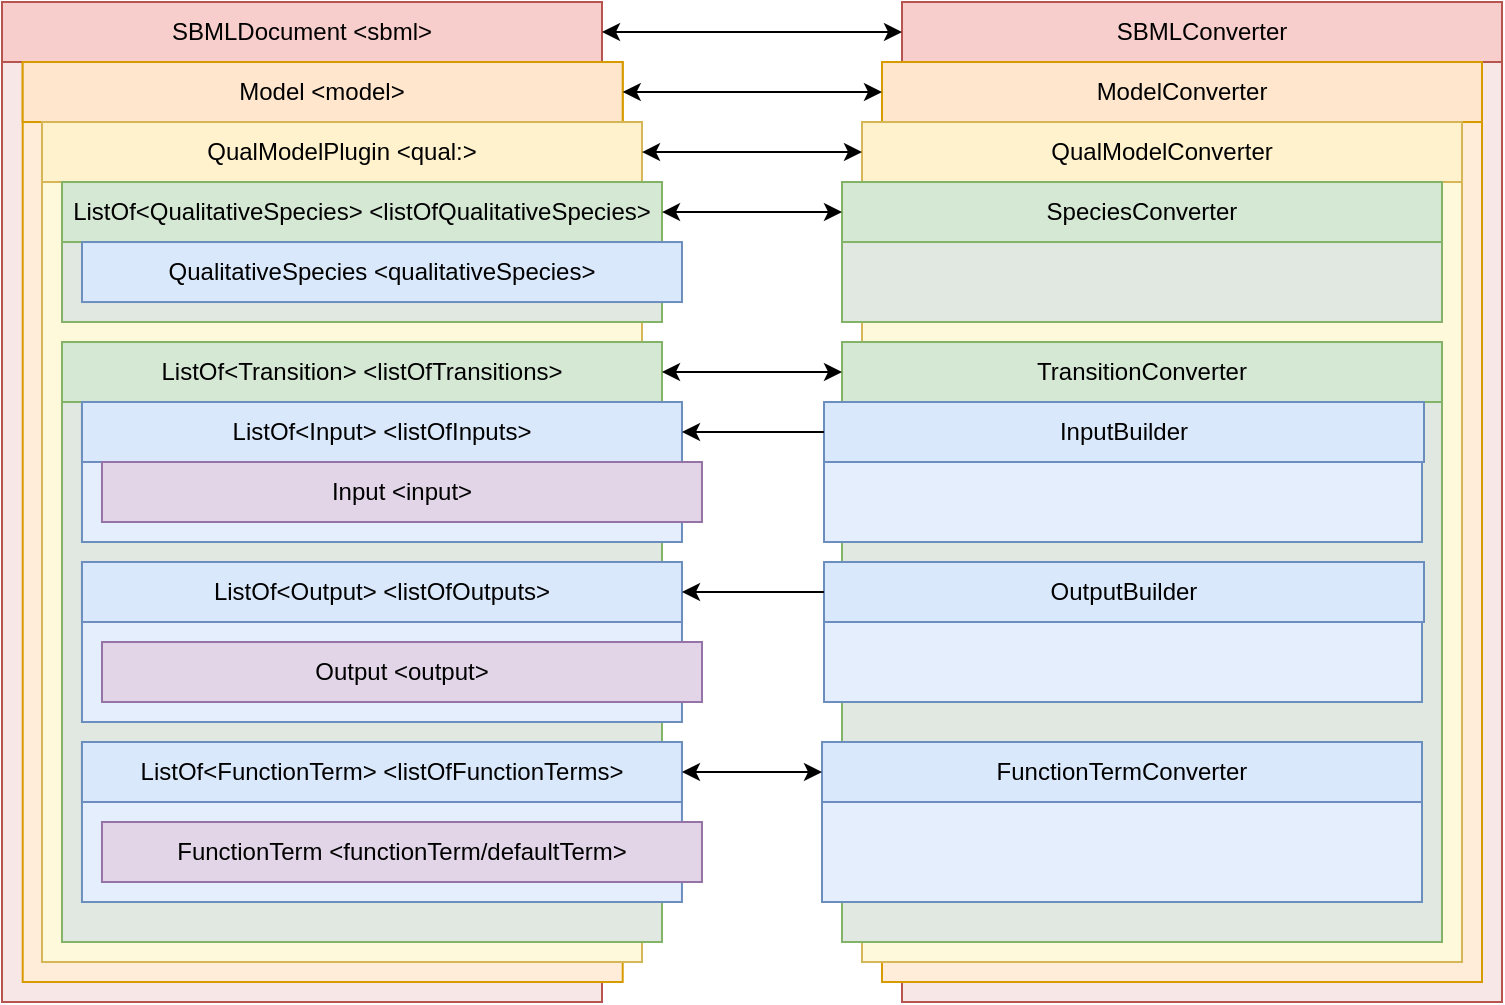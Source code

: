 <mxfile version="14.4.3" type="device"><diagram id="riHHIt9tEhmzPiRq0XXJ" name="Page-1"><mxGraphModel dx="750" dy="668" grid="1" gridSize="10" guides="1" tooltips="1" connect="1" arrows="1" fold="1" page="1" pageScale="1" pageWidth="827" pageHeight="583" math="0" shadow="0"><root><mxCell id="0"/><mxCell id="1" parent="0"/><mxCell id="tvaN9w_RloWRdu53Qm_D-22" value="" style="rounded=0;whiteSpace=wrap;html=1;strokeWidth=1;strokeColor=#b85450;fillColor=#F8E7E7;" parent="1" vertex="1"><mxGeometry x="39" y="20" width="300" height="500" as="geometry"/></mxCell><mxCell id="tvaN9w_RloWRdu53Qm_D-23" value="SBMLDocument &amp;lt;sbml&amp;gt;" style="rounded=0;whiteSpace=wrap;html=1;strokeWidth=1;fillColor=#f8cecc;strokeColor=#b85450;" parent="1" vertex="1"><mxGeometry x="39" y="20" width="300" height="30" as="geometry"/></mxCell><mxCell id="tvaN9w_RloWRdu53Qm_D-24" value="" style="rounded=0;whiteSpace=wrap;html=1;strokeWidth=1;strokeColor=#d79b00;fillColor=#FFEDD9;" parent="1" vertex="1"><mxGeometry x="49.35" y="50" width="300" height="460" as="geometry"/></mxCell><mxCell id="tvaN9w_RloWRdu53Qm_D-26" value="Model &amp;lt;model&amp;gt;" style="rounded=0;whiteSpace=wrap;html=1;strokeWidth=1;fillColor=#ffe6cc;strokeColor=#d79b00;" parent="1" vertex="1"><mxGeometry x="49.346" y="50.005" width="300" height="30" as="geometry"/></mxCell><mxCell id="tvaN9w_RloWRdu53Qm_D-27" value="" style="rounded=0;whiteSpace=wrap;html=1;strokeWidth=1;strokeColor=#d6b656;fillColor=#FFF9DB;" parent="1" vertex="1"><mxGeometry x="59" y="80.01" width="300" height="419.99" as="geometry"/></mxCell><mxCell id="tvaN9w_RloWRdu53Qm_D-28" value="QualModelPlugin &amp;lt;qual:&amp;gt;" style="rounded=0;whiteSpace=wrap;html=1;strokeWidth=1;fillColor=#fff2cc;strokeColor=#d6b656;" parent="1" vertex="1"><mxGeometry x="58.996" y="80.009" width="300" height="30" as="geometry"/></mxCell><mxCell id="tvaN9w_RloWRdu53Qm_D-29" value="" style="rounded=0;whiteSpace=wrap;html=1;strokeWidth=1;strokeColor=#82b366;fillColor=#E1E8E1;" parent="1" vertex="1"><mxGeometry x="69" y="110.02" width="300" height="69.98" as="geometry"/></mxCell><mxCell id="tvaN9w_RloWRdu53Qm_D-30" value="ListOf&amp;lt;QualitativeSpecies&amp;gt; &amp;lt;listOfQualitativeSpecies&amp;gt;" style="rounded=0;whiteSpace=wrap;html=1;strokeWidth=1;fillColor=#d5e8d4;strokeColor=#82b366;" parent="1" vertex="1"><mxGeometry x="69.002" y="110.014" width="300" height="30" as="geometry"/></mxCell><mxCell id="tvaN9w_RloWRdu53Qm_D-31" value="" style="rounded=0;whiteSpace=wrap;html=1;strokeWidth=1;fillColor=#E1E8E1;strokeColor=#82B366;" parent="1" vertex="1"><mxGeometry x="68.99" y="218.6" width="300" height="271.4" as="geometry"/></mxCell><mxCell id="tvaN9w_RloWRdu53Qm_D-32" value="ListOf&amp;lt;Transition&amp;gt; &amp;lt;listOfTransitions&amp;gt;" style="rounded=0;whiteSpace=wrap;html=1;strokeWidth=1;fillColor=#d5e8d4;strokeColor=#82b366;" parent="1" vertex="1"><mxGeometry x="68.992" y="189.995" width="300" height="30" as="geometry"/></mxCell><mxCell id="tvaN9w_RloWRdu53Qm_D-35" value="" style="rounded=0;whiteSpace=wrap;html=1;strokeWidth=1;strokeColor=#6c8ebf;fillColor=#E5EEFC;" parent="1" vertex="1"><mxGeometry x="78.99" y="220" width="300" height="70" as="geometry"/></mxCell><mxCell id="tvaN9w_RloWRdu53Qm_D-36" value="ListOf&amp;lt;Input&amp;gt; &amp;lt;listOfInputs&amp;gt;" style="rounded=0;whiteSpace=wrap;html=1;strokeWidth=1;fillColor=#dae8fc;strokeColor=#6c8ebf;" parent="1" vertex="1"><mxGeometry x="78.99" y="219.995" width="300" height="30" as="geometry"/></mxCell><mxCell id="tvaN9w_RloWRdu53Qm_D-37" value="Input &amp;lt;input&amp;gt;" style="rounded=0;whiteSpace=wrap;html=1;strokeWidth=1;strokeColor=#9673a6;fillColor=#e1d5e7;" parent="1" vertex="1"><mxGeometry x="88.99" y="250" width="300" height="30" as="geometry"/></mxCell><mxCell id="tvaN9w_RloWRdu53Qm_D-34" value="QualitativeSpecies &amp;lt;qualitativeSpecies&amp;gt;" style="rounded=0;whiteSpace=wrap;html=1;strokeWidth=1;fillColor=#dae8fc;strokeColor=#6c8ebf;" parent="1" vertex="1"><mxGeometry x="78.996" y="140.019" width="300" height="30" as="geometry"/></mxCell><mxCell id="tvaN9w_RloWRdu53Qm_D-39" value="" style="rounded=0;whiteSpace=wrap;html=1;strokeWidth=1;strokeColor=#6c8ebf;fillColor=#E5EEFC;" parent="1" vertex="1"><mxGeometry x="78.99" y="300" width="300" height="80" as="geometry"/></mxCell><mxCell id="tvaN9w_RloWRdu53Qm_D-40" value="ListOf&amp;lt;Output&amp;gt; &amp;lt;listOfOutputs&amp;gt;" style="rounded=0;whiteSpace=wrap;html=1;strokeWidth=1;fillColor=#dae8fc;strokeColor=#6c8ebf;" parent="1" vertex="1"><mxGeometry x="78.99" y="299.995" width="300" height="30" as="geometry"/></mxCell><mxCell id="tvaN9w_RloWRdu53Qm_D-42" value="Output &amp;lt;output&amp;gt;" style="rounded=0;whiteSpace=wrap;html=1;strokeWidth=1;strokeColor=#9673a6;fillColor=#e1d5e7;" parent="1" vertex="1"><mxGeometry x="89.0" y="340" width="300" height="30" as="geometry"/></mxCell><mxCell id="tvaN9w_RloWRdu53Qm_D-43" value="" style="rounded=0;whiteSpace=wrap;html=1;strokeWidth=1;strokeColor=#6c8ebf;fillColor=#E5EEFC;" parent="1" vertex="1"><mxGeometry x="78.98" y="390" width="300" height="80" as="geometry"/></mxCell><mxCell id="tvaN9w_RloWRdu53Qm_D-44" value="ListOf&amp;lt;FunctionTerm&amp;gt; &amp;lt;listOfFunctionTerms&amp;gt;" style="rounded=0;whiteSpace=wrap;html=1;strokeWidth=1;fillColor=#dae8fc;strokeColor=#6c8ebf;" parent="1" vertex="1"><mxGeometry x="78.98" y="389.995" width="300" height="30" as="geometry"/></mxCell><mxCell id="tvaN9w_RloWRdu53Qm_D-45" value="FunctionTerm &amp;lt;functionTerm/defaultTerm&amp;gt;" style="rounded=0;whiteSpace=wrap;html=1;strokeWidth=1;strokeColor=#9673a6;fillColor=#e1d5e7;" parent="1" vertex="1"><mxGeometry x="88.99" y="430" width="300" height="30" as="geometry"/></mxCell><mxCell id="tvaN9w_RloWRdu53Qm_D-46" value="" style="rounded=0;whiteSpace=wrap;html=1;strokeWidth=1;strokeColor=#b85450;fillColor=#F8E7E7;" parent="1" vertex="1"><mxGeometry x="489" y="20" width="300" height="500" as="geometry"/></mxCell><mxCell id="tvaN9w_RloWRdu53Qm_D-47" value="SBMLConverter" style="rounded=0;whiteSpace=wrap;html=1;strokeWidth=1;fillColor=#f8cecc;strokeColor=#b85450;" parent="1" vertex="1"><mxGeometry x="489" y="20" width="300" height="30" as="geometry"/></mxCell><mxCell id="tvaN9w_RloWRdu53Qm_D-48" value="" style="rounded=0;whiteSpace=wrap;html=1;strokeWidth=1;strokeColor=#d79b00;fillColor=#FFEDD9;" parent="1" vertex="1"><mxGeometry x="479" y="50" width="300" height="460" as="geometry"/></mxCell><mxCell id="tvaN9w_RloWRdu53Qm_D-49" value="ModelConverter" style="rounded=0;whiteSpace=wrap;html=1;strokeWidth=1;fillColor=#ffe6cc;strokeColor=#d79b00;" parent="1" vertex="1"><mxGeometry x="478.996" y="50.005" width="300" height="30" as="geometry"/></mxCell><mxCell id="tvaN9w_RloWRdu53Qm_D-50" value="" style="rounded=0;whiteSpace=wrap;html=1;strokeWidth=1;strokeColor=#d6b656;fillColor=#FFF9DB;" parent="1" vertex="1"><mxGeometry x="469" y="80.01" width="300" height="419.99" as="geometry"/></mxCell><mxCell id="tvaN9w_RloWRdu53Qm_D-51" value="QualModelConverter" style="rounded=0;whiteSpace=wrap;html=1;strokeWidth=1;fillColor=#fff2cc;strokeColor=#d6b656;" parent="1" vertex="1"><mxGeometry x="468.996" y="80.009" width="300" height="30" as="geometry"/></mxCell><mxCell id="tvaN9w_RloWRdu53Qm_D-52" value="" style="rounded=0;whiteSpace=wrap;html=1;strokeWidth=1;strokeColor=#82b366;fillColor=#E1E8E1;" parent="1" vertex="1"><mxGeometry x="459" y="110.02" width="300" height="69.98" as="geometry"/></mxCell><mxCell id="tvaN9w_RloWRdu53Qm_D-53" value="SpeciesConverter" style="rounded=0;whiteSpace=wrap;html=1;strokeWidth=1;fillColor=#d5e8d4;strokeColor=#82b366;" parent="1" vertex="1"><mxGeometry x="459.002" y="110.014" width="300" height="30" as="geometry"/></mxCell><mxCell id="tvaN9w_RloWRdu53Qm_D-54" value="" style="rounded=0;whiteSpace=wrap;html=1;strokeWidth=1;fillColor=#E1E8E1;strokeColor=#82B366;" parent="1" vertex="1"><mxGeometry x="459" y="218.6" width="300" height="271.4" as="geometry"/></mxCell><mxCell id="tvaN9w_RloWRdu53Qm_D-55" value="TransitionConverter" style="rounded=0;whiteSpace=wrap;html=1;strokeWidth=1;fillColor=#d5e8d4;strokeColor=#82b366;" parent="1" vertex="1"><mxGeometry x="459.002" y="189.995" width="300" height="30" as="geometry"/></mxCell><mxCell id="tvaN9w_RloWRdu53Qm_D-63" value="" style="rounded=0;whiteSpace=wrap;html=1;strokeWidth=1;strokeColor=#6c8ebf;fillColor=#E5EEFC;" parent="1" vertex="1"><mxGeometry x="449" y="390" width="300" height="80" as="geometry"/></mxCell><mxCell id="tvaN9w_RloWRdu53Qm_D-64" value="FunctionTermConverter" style="rounded=0;whiteSpace=wrap;html=1;strokeWidth=1;fillColor=#dae8fc;strokeColor=#6c8ebf;" parent="1" vertex="1"><mxGeometry x="449" y="389.995" width="300" height="30" as="geometry"/></mxCell><mxCell id="tvaN9w_RloWRdu53Qm_D-67" style="edgeStyle=orthogonalEdgeStyle;rounded=0;orthogonalLoop=1;jettySize=auto;html=1;entryX=0;entryY=0.5;entryDx=0;entryDy=0;startArrow=classic;startFill=1;" parent="1" source="tvaN9w_RloWRdu53Qm_D-23" target="tvaN9w_RloWRdu53Qm_D-47" edge="1"><mxGeometry relative="1" as="geometry"/></mxCell><mxCell id="tvaN9w_RloWRdu53Qm_D-68" style="edgeStyle=orthogonalEdgeStyle;rounded=0;orthogonalLoop=1;jettySize=auto;html=1;entryX=0;entryY=0.5;entryDx=0;entryDy=0;startArrow=classic;startFill=1;" parent="1" source="tvaN9w_RloWRdu53Qm_D-26" target="tvaN9w_RloWRdu53Qm_D-49" edge="1"><mxGeometry relative="1" as="geometry"/></mxCell><mxCell id="tvaN9w_RloWRdu53Qm_D-69" style="edgeStyle=orthogonalEdgeStyle;rounded=0;orthogonalLoop=1;jettySize=auto;html=1;entryX=0;entryY=0.5;entryDx=0;entryDy=0;startArrow=classic;startFill=1;" parent="1" source="tvaN9w_RloWRdu53Qm_D-28" target="tvaN9w_RloWRdu53Qm_D-51" edge="1"><mxGeometry relative="1" as="geometry"/></mxCell><mxCell id="tvaN9w_RloWRdu53Qm_D-70" style="edgeStyle=orthogonalEdgeStyle;rounded=0;orthogonalLoop=1;jettySize=auto;html=1;entryX=0;entryY=0.5;entryDx=0;entryDy=0;startArrow=classic;startFill=1;" parent="1" source="tvaN9w_RloWRdu53Qm_D-30" target="tvaN9w_RloWRdu53Qm_D-53" edge="1"><mxGeometry relative="1" as="geometry"/></mxCell><mxCell id="tvaN9w_RloWRdu53Qm_D-71" style="edgeStyle=orthogonalEdgeStyle;rounded=0;orthogonalLoop=1;jettySize=auto;html=1;entryX=0;entryY=0.5;entryDx=0;entryDy=0;startArrow=classic;startFill=1;" parent="1" source="tvaN9w_RloWRdu53Qm_D-32" target="tvaN9w_RloWRdu53Qm_D-55" edge="1"><mxGeometry relative="1" as="geometry"/></mxCell><mxCell id="tvaN9w_RloWRdu53Qm_D-72" style="edgeStyle=orthogonalEdgeStyle;rounded=0;orthogonalLoop=1;jettySize=auto;html=1;entryX=0;entryY=0.5;entryDx=0;entryDy=0;startArrow=classic;startFill=1;" parent="1" source="tvaN9w_RloWRdu53Qm_D-44" target="tvaN9w_RloWRdu53Qm_D-64" edge="1"><mxGeometry relative="1" as="geometry"/></mxCell><mxCell id="qpPM456mKlgc-3xqvsc7-3" value="" style="group" vertex="1" connectable="0" parent="1"><mxGeometry x="450" y="220" width="300" height="70" as="geometry"/></mxCell><mxCell id="qpPM456mKlgc-3xqvsc7-1" value="" style="rounded=0;whiteSpace=wrap;html=1;strokeColor=#6c8ebf;fillColor=#E5EEFC;" vertex="1" parent="qpPM456mKlgc-3xqvsc7-3"><mxGeometry width="299" height="70" as="geometry"/></mxCell><mxCell id="qpPM456mKlgc-3xqvsc7-2" value="InputBuilder" style="rounded=0;whiteSpace=wrap;html=1;fillColor=#dae8fc;strokeColor=#6c8ebf;" vertex="1" parent="qpPM456mKlgc-3xqvsc7-3"><mxGeometry width="300" height="30" as="geometry"/></mxCell><mxCell id="qpPM456mKlgc-3xqvsc7-4" value="" style="group" vertex="1" connectable="0" parent="1"><mxGeometry x="450" y="300" width="300" height="70" as="geometry"/></mxCell><mxCell id="qpPM456mKlgc-3xqvsc7-5" value="" style="rounded=0;whiteSpace=wrap;html=1;strokeColor=#6c8ebf;fillColor=#E5EEFC;" vertex="1" parent="qpPM456mKlgc-3xqvsc7-4"><mxGeometry width="299" height="70" as="geometry"/></mxCell><mxCell id="qpPM456mKlgc-3xqvsc7-6" value="OutputBuilder" style="rounded=0;whiteSpace=wrap;html=1;fillColor=#dae8fc;strokeColor=#6c8ebf;" vertex="1" parent="qpPM456mKlgc-3xqvsc7-4"><mxGeometry width="300" height="30" as="geometry"/></mxCell><mxCell id="qpPM456mKlgc-3xqvsc7-7" style="edgeStyle=orthogonalEdgeStyle;rounded=0;orthogonalLoop=1;jettySize=auto;html=1;" edge="1" parent="1" source="qpPM456mKlgc-3xqvsc7-2" target="tvaN9w_RloWRdu53Qm_D-36"><mxGeometry relative="1" as="geometry"/></mxCell><mxCell id="qpPM456mKlgc-3xqvsc7-8" style="edgeStyle=orthogonalEdgeStyle;rounded=0;orthogonalLoop=1;jettySize=auto;html=1;entryX=1;entryY=0.5;entryDx=0;entryDy=0;" edge="1" parent="1" source="qpPM456mKlgc-3xqvsc7-6" target="tvaN9w_RloWRdu53Qm_D-40"><mxGeometry relative="1" as="geometry"/></mxCell></root></mxGraphModel></diagram></mxfile>